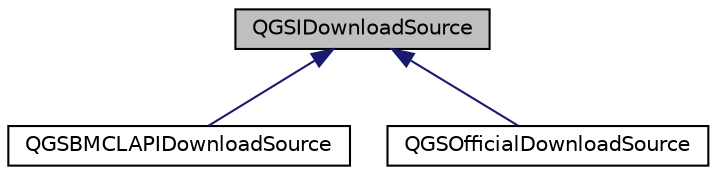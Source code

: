 digraph "QGSIDownloadSource"
{
  edge [fontname="Helvetica",fontsize="10",labelfontname="Helvetica",labelfontsize="10"];
  node [fontname="Helvetica",fontsize="10",shape=record];
  Node0 [label="QGSIDownloadSource",height=0.2,width=0.4,color="black", fillcolor="grey75", style="filled", fontcolor="black"];
  Node0 -> Node1 [dir="back",color="midnightblue",fontsize="10",style="solid",fontname="Helvetica"];
  Node1 [label="QGSBMCLAPIDownloadSource",height=0.2,width=0.4,color="black", fillcolor="white", style="filled",URL="$class_q_g_s_b_m_c_l_a_p_i_download_source.html"];
  Node0 -> Node2 [dir="back",color="midnightblue",fontsize="10",style="solid",fontname="Helvetica"];
  Node2 [label="QGSOfficialDownloadSource",height=0.2,width=0.4,color="black", fillcolor="white", style="filled",URL="$class_q_g_s_official_download_source.html"];
}
